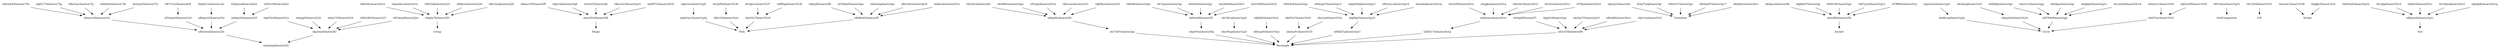 digraph {
node [shape=plaintext, fontsize=13];
overlap=false;splines=true;
idg3rau4ihawin5f2 -> idmdrqskihawin520 ;
idtghu7kihawin5f3 -> Group ;
idrm2914ihawin5f4 -> Shape ;
idh9bx65ihawin5f5 -> Path ;
id2v555hihawin5f6 -> Rectangle ;
idv0qdlfihawin5f7 -> id2v555hihawin5f6 ;
idtjeyj0ihawin5f8 -> idh9bx65ihawin5f5 ;
idbmo185ihawin5f9 -> idrm2914ihawin5f4 ;
idpetj1tihawin5fa -> Transform ;
idybqconihawin5fb -> idaw8lhhihawin5fe ;
idn2dx3yihawin5fc -> iddqrdteihawin5fd ;
iddqrdteihawin5fd -> ids75e01ihawin5gx ;
idaw8lhhihawin5fe -> Anchor ;
idr6mi06ihawin5ff -> idqw93sxihawin5fg ;
idqw93sxihawin5fg -> Rectangle ;
idfoo8tuihawin5gh -> idr6mi06ihawin5ff ;
idv7gamrihawin5gi -> idr6mi06ihawin5ff ;
idghhbt7ihawin5gj -> idaw8lhhihawin5fe ;
idqrx3nkihawin5gk -> idrm2914ihawin5f4 ;
id3q75nqihawin5gl -> Transform ;
id53hbs0ihawin5gm -> idh9bx65ihawin5f5 ;
idjyk2ofihawin5gn -> id2v555hihawin5f6 ;
iddld8ptihawin5go -> id6784t8ihawin5gp ;
id4shm43ihawioz72h -> idbascw8ihawioz52c ;
idbascw8ihawioz52c -> id0x3nrqihawioz22b ;
id6784t8ihawin5gp -> Circle ;
idm2crclihawin5gq -> id6784t8ihawin5gp ;
idgl2179ihawioz72g -> idbascw8ihawioz52c ;
id0x3nrqihawioz22b -> idmdrqskihawin520 ;
id54moo9ihawioz52d -> id0x3nrqihawioz22b ;
ide8hcapihawir1g2p -> Circle ;
idq42wy2ihawir1g2q -> Path ;
idao9vgzihawir1g2r -> Rectangle ;
idz7dtvqihawir1g2s -> idao9vgzihawir1g2r ;
idpovzxoihawir1g2t -> idq42wy2ihawir1g2q ;
id61bneuihawir1g2u -> PathComponent ;
idg1mxesihawir1g2v -> ide8hcapihawir1g2p ;
id67o7m3ihawiozb2l -> id54moo9ihawioz52d ;
idkhg165ihawioz52e -> id0x3nrqihawioz22b ;
idwpal3oihawir1h2w -> Circle ;
idlni33aihawir1h2x -> Path ;
idhusq05ihawir1h2y -> Rectangle ;
idj96j92ihawir1h2z -> idhusq05ihawir1h2y ;
idi1p9bzihawir1h30 -> idlni33aihawir1h2x ;
idt218sbihawir1h31 -> Fill ;
ideahusjihawir1h32 -> idwpal3oihawir1h2w ;
idqdz5czihawiozc2m -> idkhg165ihawioz52e ;
iddzrp3wihawioz52f -> id0x3nrqihawioz22b ;
idn07iyvihawir1h33 -> Circle ;
idyrt5s7ihawir1h34 -> Path ;
idahxz41ihawir1h35 -> Rectangle ;
id091lo7ihawir1h36 -> idahxz41ihawir1h35 ;
idt3gtncihawir1h37 -> idyrt5s7ihawir1h34 ;
idceeos1ihawir1h38 -> Stroke ;
idexxvz1ihawir1h39 -> idn07iyvihawir1h33 ;
id2ghuodihawiozd2n -> iddzrp3wihawioz52f ;
idsrvy6lihawir1h3a -> idahxz41ihawir1h35 ;
id8lftqmihawir1h3b -> idyrt5s7ihawir1h34 ;
idyjfjm3ihawir1h3c -> Stroke ;
idj5w368ihawir1h3d -> idn07iyvihawir1h33 ;
idcfx1t9ihawiozd2o -> iddzrp3wihawioz52f ;
idwlkjuzihawin5gr -> id6784t8ihawin5gp ;
idxbnotqihawin5gs -> idh9bx65ihawin5f5 ;
idvttu52ihawin5gt -> idrm2914ihawin5f4 ;
id0v41i7ihawin5gu -> Transform ;
id00v39cihawin5gv -> idaw8lhhihawin5fe ;
idu488zwihawin5gw -> iddqrdteihawin5fd ;
ids75e01ihawin5gx -> Rectangle ;
idrah9isihawin5gy -> idr6mi06ihawin5ff ;
id92dlxkihawin5gz -> idq0bpl5ihawin5g10 ;
idq0bpl5ihawin5g10 -> id9d2b7gihawin5g11 ;
id9d2b7gihawin5g11 -> Rectangle ;
id9wsjm7ihawin5g12 -> idq0bpl5ihawin5g10 ;
idpp4n9qihawin5g13 -> idq0bpl5ihawin5g10 ;
id9xewczihawin5g14 -> idq0bpl5ihawin5g10 ;
idd7yu2dihawin5g15 -> idaw8lhhihawin5fe ;
idkese23ihawin5g16 -> idrm2914ihawin5f4 ;
idb5mi87ihawin5g17 -> Transform ;
idhi1n8cihawin5g18 -> idh9bx65ihawin5f5 ;
ida2tn37ihawin5g19 -> id2v555hihawin5f6 ;
idopkjbhihawin5g1a -> id6784t8ihawin5gp ;
idberuyvihawioz72j -> idbascw8ihawioz52c ;
idm9mzlsihawin5g1b -> idkbym2kihawin5g1c ;
idkbym2kihawin5g1c -> Text ;
id1cjkjdihawin5h1d -> idkbym2kihawin5g1c ;
idafsvtlihawin5h1e -> idkbym2kihawin5g1c ;
id1ekkyqihawin5h1f -> idkbym2kihawin5g1c ;
idjuhp8eihawin5h1g -> idkbym2kihawin5g1c ;
idy8075aihawin5h1h -> idrm2914ihawin5f4 ;
idln9dacihawin5h1i -> Transform ;
id7f860sihawin5h1j -> idaw8lhhihawin5fe ;
idt2ighdihawin5h1k -> iddqrdteihawin5fd ;
idx2h6diihawin5h1l -> idr6mi06ihawin5ff ;
idxezlegihawin5h1m -> idq0bpl5ihawin5g10 ;
id3ux9llihawin5h1n -> idy0rswxihawin5h1o ;
idy0rswxihawin5h1o -> id282c7wihawin5h1p ;
id282c7wihawin5h1p -> Rectangle ;
idxgjktpihawin5h1q -> idy0rswxihawin5h1o ;
idlsx0e3ihawin5h1r -> idy0rswxihawin5h1o ;
idvt2niuihawin5h1s -> idy0rswxihawin5h1o ;
id7fjizmihawin5h1t -> idy0rswxihawin5h1o ;
idabxrzyihawin5h1u -> idh9bx65ihawin5f5 ;
idfriy8bihawin5h1v -> id2v555hihawin5f6 ;
idcumiwhihawin5h1w -> id6784t8ihawin5gp ;
idmfibnhihawioz72k -> idbascw8ihawioz52c ;
id6loi8cihawin5h1x -> idtghu7kihawin5f3 ;
idpt93n9ihawin5i1y -> idg3rau4ihawin5f2 ;
idqzndwcihawin5i1z -> idtghu7kihawin5f3 ;
idqtqp9iihawin5i20 -> idg3rau4ihawin5f2 ;
idhsvawzihawin5i21 -> iddqrdteihawin5fd ;
idvz196hihawin5i22 -> idr6mi06ihawin5ff ;
id9e3ulkihawin5i23 -> idtghu7kihawin5f3 ;
idwh15tfihawin5i24 -> idg3rau4ihawin5f2 ;
idjvl1zsihawin5i25 -> id2v555hihawin5f6 ;
idorwyb5ihawioz72i -> idbascw8ihawioz52c ;
idbhysruihawin5i26 -> idtghu7kihawin5f3 ;
id5k5d05ihawin5i27 -> idg3rau4ihawin5f2 ;
idjbf4yaihawin5i28 -> iddqrdteihawin5fd ;
idhu3yujihawin5j29 -> idtghu7kihawin5f3 ;
id5vboydihawin5j2a -> idg3rau4ihawin5f2 ;
}
